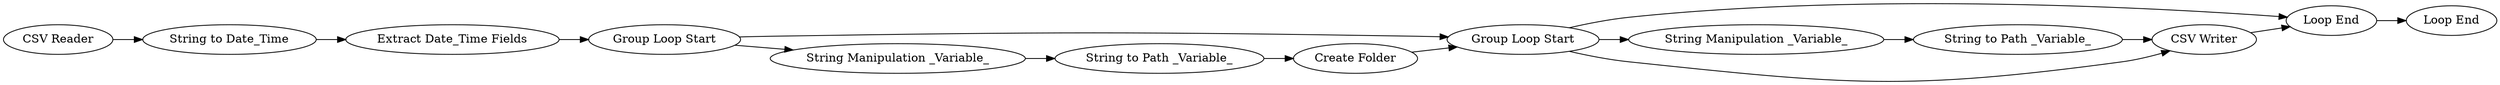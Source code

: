 digraph {
	3 -> 10
	11 -> 15
	12 -> 13
	11 -> 12
	9 -> 5
	8 -> 9
	5 -> 11
	13 -> 14
	15 -> 16
	11 -> 14
	10 -> 8
	14 -> 15
	1 -> 2
	2 -> 3
	10 -> 11
	5 [label="Create Folder"]
	16 [label="Loop End"]
	14 [label="CSV Writer"]
	13 [label="String to Path _Variable_"]
	1 [label="CSV Reader"]
	9 [label="String to Path _Variable_"]
	11 [label="Group Loop Start"]
	8 [label="String Manipulation _Variable_"]
	15 [label="Loop End"]
	12 [label="String Manipulation _Variable_"]
	3 [label="Extract Date_Time Fields"]
	2 [label="String to Date_Time"]
	10 [label="Group Loop Start"]
	rankdir=LR
}
